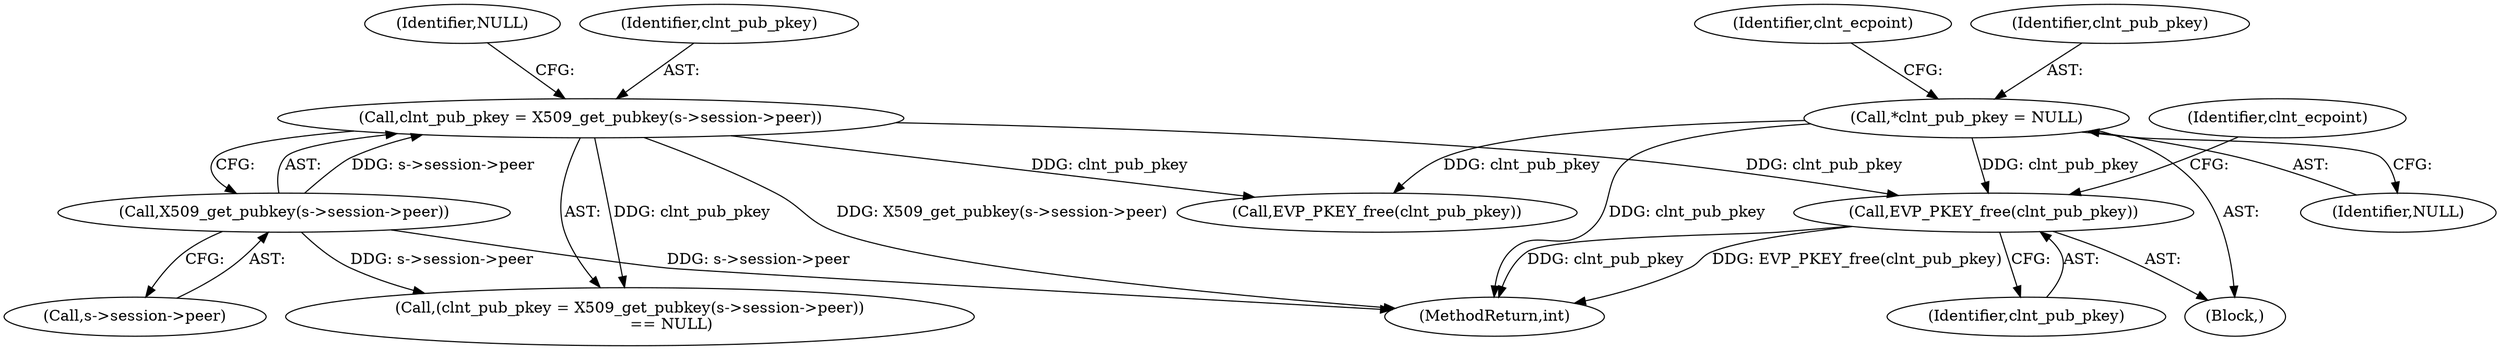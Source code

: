 digraph "0_openssl_3c66a669dfc7b3792f7af0758ea26fe8502ce70c@API" {
"1002142" [label="(Call,EVP_PKEY_free(clnt_pub_pkey))"];
"1001365" [label="(Call,clnt_pub_pkey = X509_get_pubkey(s->session->peer))"];
"1001367" [label="(Call,X509_get_pubkey(s->session->peer))"];
"1000173" [label="(Call,*clnt_pub_pkey = NULL)"];
"1000178" [label="(Identifier,clnt_ecpoint)"];
"1000143" [label="(Block,)"];
"1001368" [label="(Call,s->session->peer)"];
"1000175" [label="(Identifier,NULL)"];
"1001364" [label="(Call,(clnt_pub_pkey = X509_get_pubkey(s->session->peer))\n                 == NULL)"];
"1002162" [label="(MethodReturn,int)"];
"1002143" [label="(Identifier,clnt_pub_pkey)"];
"1001367" [label="(Call,X509_get_pubkey(s->session->peer))"];
"1002145" [label="(Identifier,clnt_ecpoint)"];
"1002142" [label="(Call,EVP_PKEY_free(clnt_pub_pkey))"];
"1000173" [label="(Call,*clnt_pub_pkey = NULL)"];
"1001373" [label="(Identifier,NULL)"];
"1001366" [label="(Identifier,clnt_pub_pkey)"];
"1001494" [label="(Call,EVP_PKEY_free(clnt_pub_pkey))"];
"1001365" [label="(Call,clnt_pub_pkey = X509_get_pubkey(s->session->peer))"];
"1000174" [label="(Identifier,clnt_pub_pkey)"];
"1002142" -> "1000143"  [label="AST: "];
"1002142" -> "1002143"  [label="CFG: "];
"1002143" -> "1002142"  [label="AST: "];
"1002145" -> "1002142"  [label="CFG: "];
"1002142" -> "1002162"  [label="DDG: EVP_PKEY_free(clnt_pub_pkey)"];
"1002142" -> "1002162"  [label="DDG: clnt_pub_pkey"];
"1001365" -> "1002142"  [label="DDG: clnt_pub_pkey"];
"1000173" -> "1002142"  [label="DDG: clnt_pub_pkey"];
"1001365" -> "1001364"  [label="AST: "];
"1001365" -> "1001367"  [label="CFG: "];
"1001366" -> "1001365"  [label="AST: "];
"1001367" -> "1001365"  [label="AST: "];
"1001373" -> "1001365"  [label="CFG: "];
"1001365" -> "1002162"  [label="DDG: X509_get_pubkey(s->session->peer)"];
"1001365" -> "1001364"  [label="DDG: clnt_pub_pkey"];
"1001367" -> "1001365"  [label="DDG: s->session->peer"];
"1001365" -> "1001494"  [label="DDG: clnt_pub_pkey"];
"1001367" -> "1001368"  [label="CFG: "];
"1001368" -> "1001367"  [label="AST: "];
"1001367" -> "1002162"  [label="DDG: s->session->peer"];
"1001367" -> "1001364"  [label="DDG: s->session->peer"];
"1000173" -> "1000143"  [label="AST: "];
"1000173" -> "1000175"  [label="CFG: "];
"1000174" -> "1000173"  [label="AST: "];
"1000175" -> "1000173"  [label="AST: "];
"1000178" -> "1000173"  [label="CFG: "];
"1000173" -> "1002162"  [label="DDG: clnt_pub_pkey"];
"1000173" -> "1001494"  [label="DDG: clnt_pub_pkey"];
}

